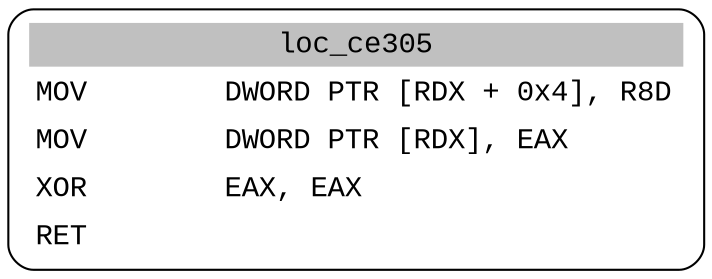digraph asm_graph {
1941 [
shape="Mrecord" fontname="Courier New"label =<<table border="0" cellborder="0" cellpadding="3"><tr><td align="center" colspan="2" bgcolor="grey">loc_ce305</td></tr><tr><td align="left">MOV        DWORD PTR [RDX + 0x4], R8D</td></tr><tr><td align="left">MOV        DWORD PTR [RDX], EAX</td></tr><tr><td align="left">XOR        EAX, EAX</td></tr><tr><td align="left">RET        </td></tr></table>> ];
}